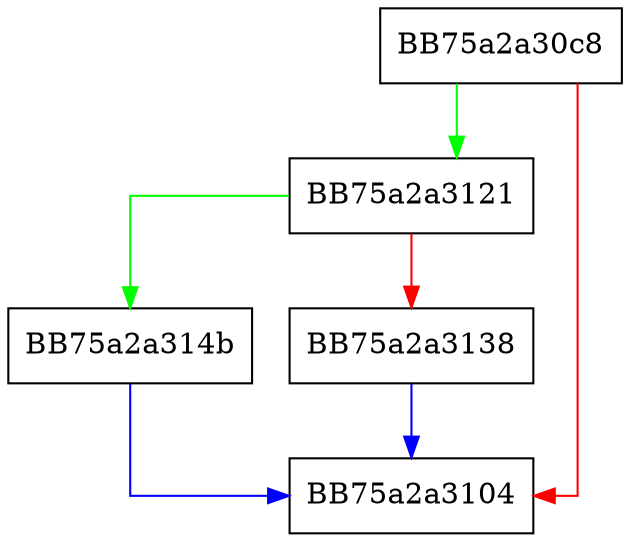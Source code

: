 digraph vdbeMemFromBtreeResize {
  node [shape="box"];
  graph [splines=ortho];
  BB75a2a30c8 -> BB75a2a3121 [color="green"];
  BB75a2a30c8 -> BB75a2a3104 [color="red"];
  BB75a2a3121 -> BB75a2a314b [color="green"];
  BB75a2a3121 -> BB75a2a3138 [color="red"];
  BB75a2a3138 -> BB75a2a3104 [color="blue"];
  BB75a2a314b -> BB75a2a3104 [color="blue"];
}
